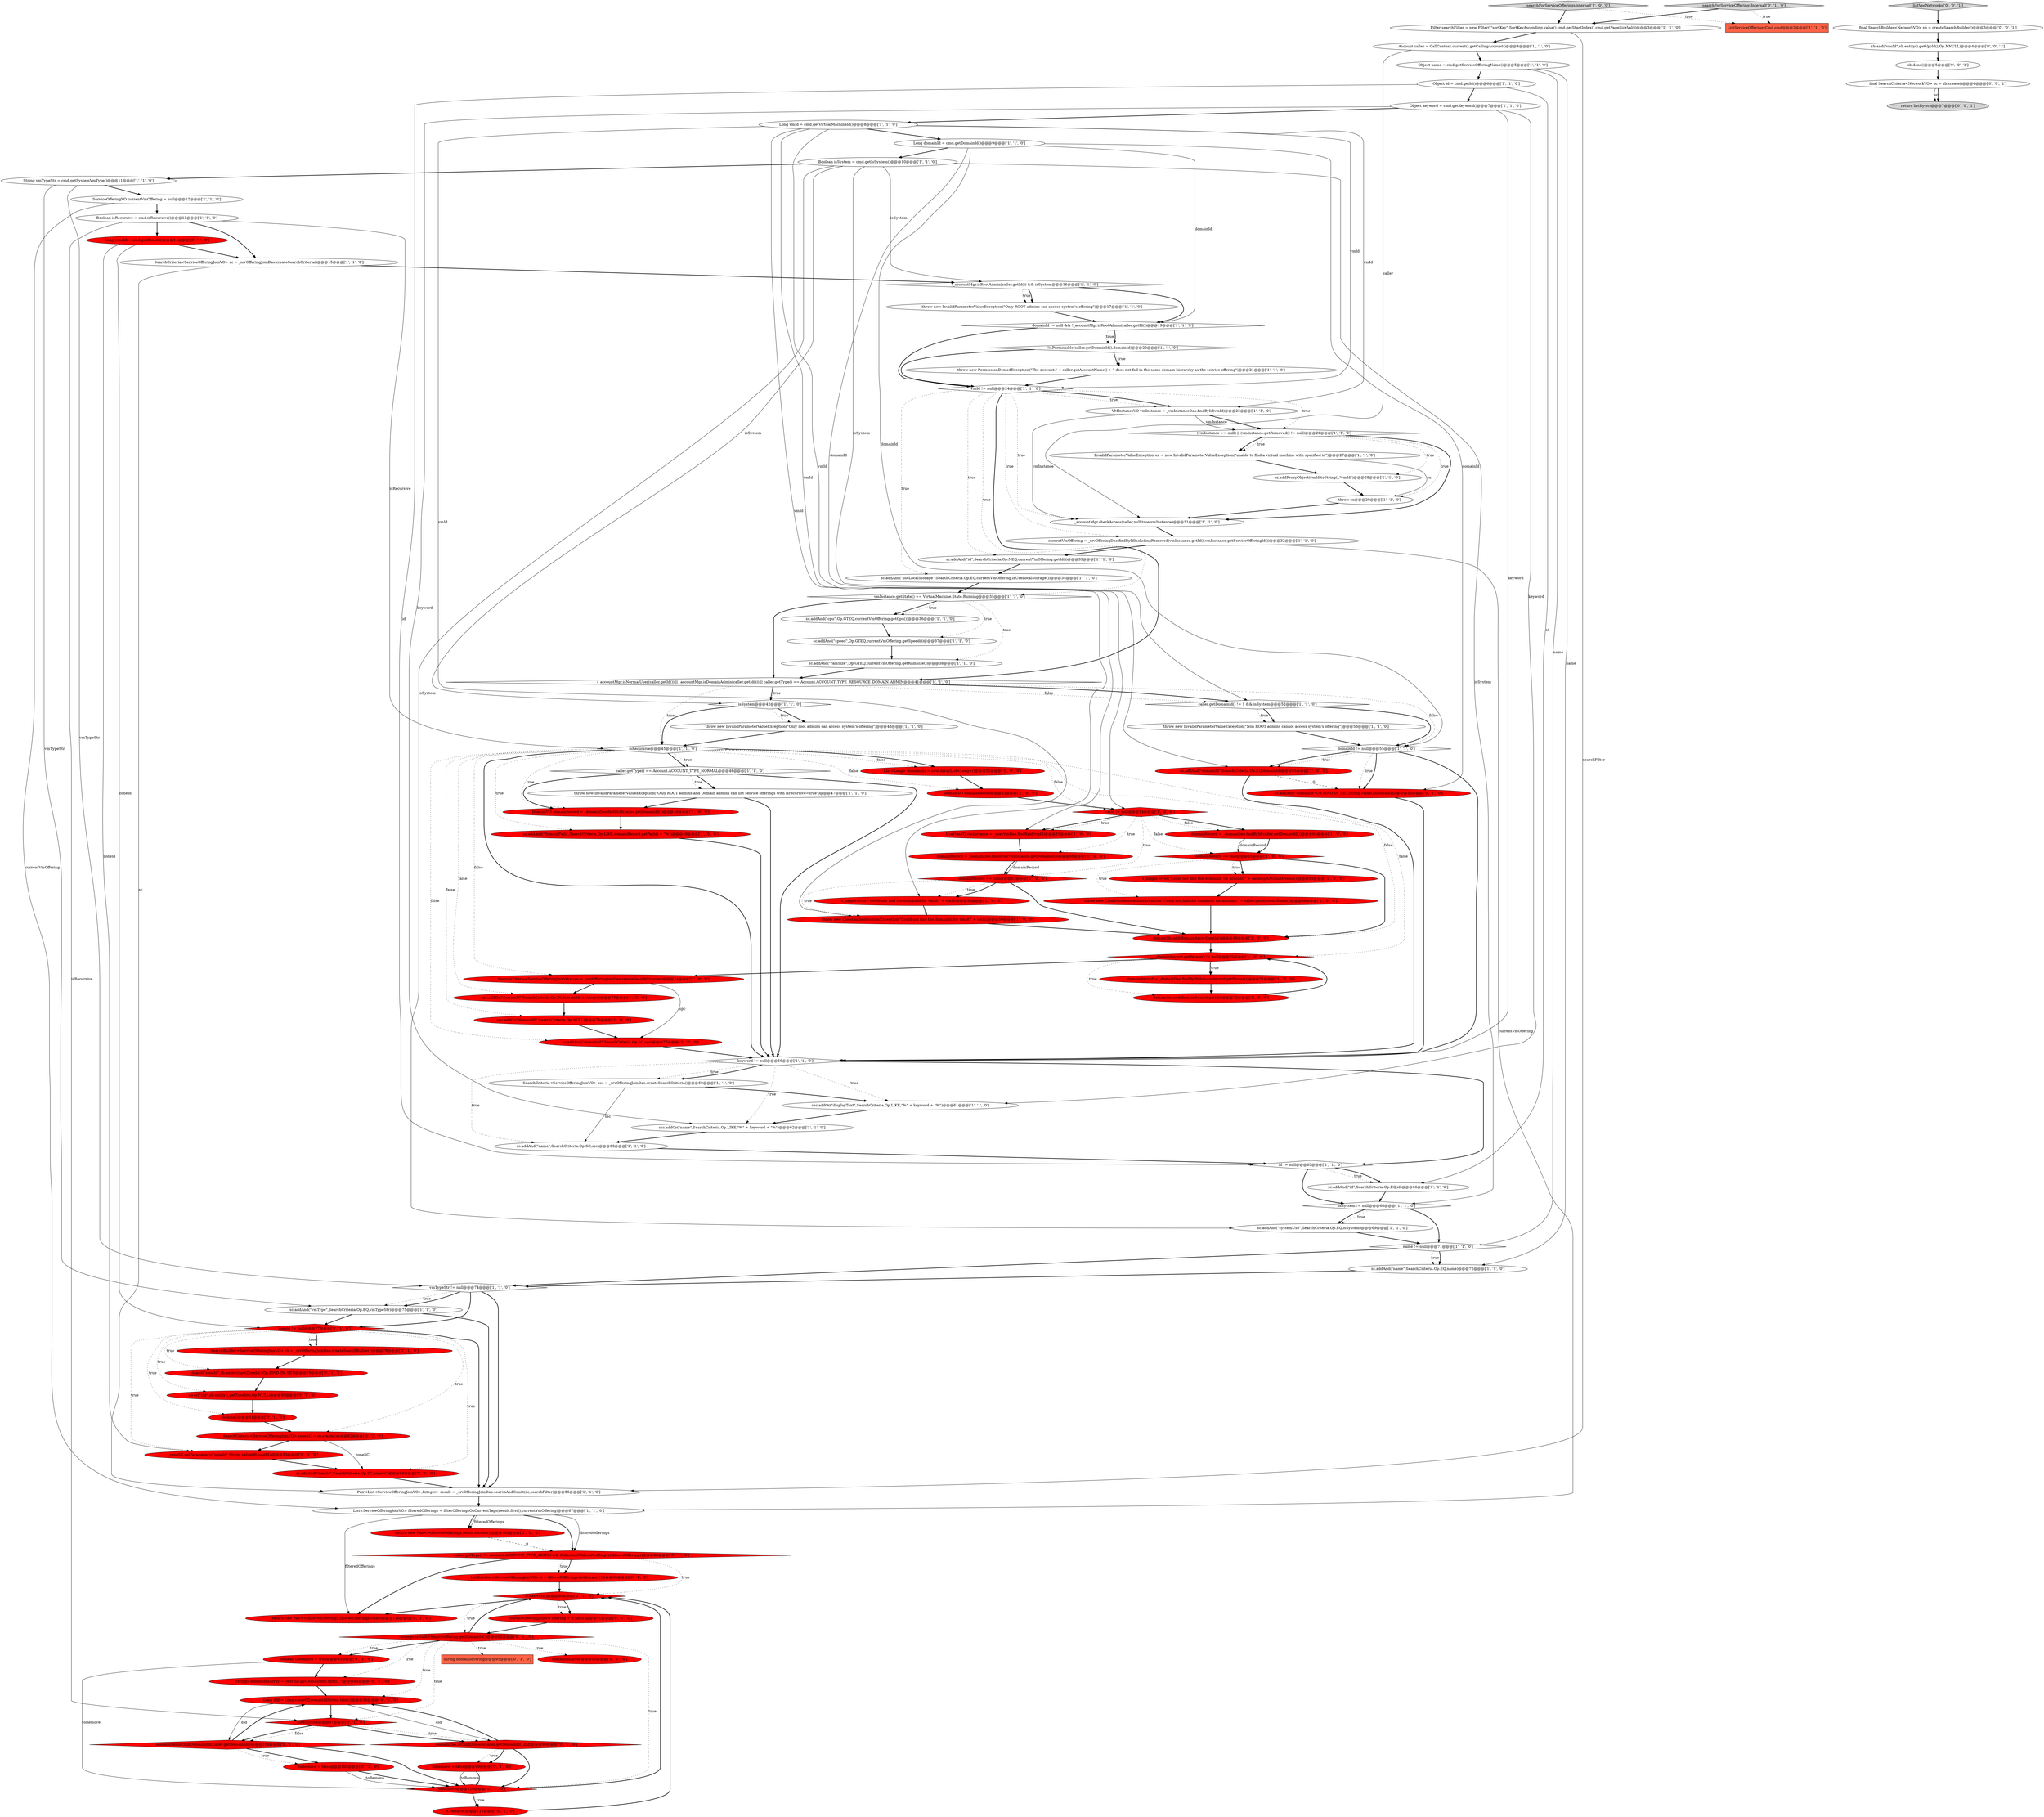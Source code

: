 digraph {
60 [style = filled, label = "DomainVO domainRecord@@@53@@@['1', '0', '0']", fillcolor = red, shape = ellipse image = "AAA1AAABBB1BBB"];
106 [style = filled, label = "sb.or(\"zId\",sb.entity().getZoneId(),Op.NULL)@@@80@@@['0', '1', '0']", fillcolor = red, shape = ellipse image = "AAA1AAABBB2BBB"];
93 [style = filled, label = "!Strings.isNullOrEmpty(offering.getDomainId())@@@92@@@['0', '1', '0']", fillcolor = red, shape = diamond image = "AAA1AAABBB2BBB"];
105 [style = filled, label = "domainIdsArray@@@95@@@['0', '1', '0']", fillcolor = red, shape = ellipse image = "AAA1AAABBB2BBB"];
28 [style = filled, label = "s_logger.error(\"Could not find the domainId for account:\" + caller.getAccountName())@@@65@@@['1', '0', '0']", fillcolor = red, shape = ellipse image = "AAA1AAABBB1BBB"];
27 [style = filled, label = "String vmTypeStr = cmd.getSystemVmType()@@@11@@@['1', '1', '0']", fillcolor = white, shape = ellipse image = "AAA0AAABBB1BBB"];
97 [style = filled, label = "_domainDao.isChildDomain(caller.getDomainId(),dId)@@@98@@@['0', '1', '0']", fillcolor = red, shape = diamond image = "AAA1AAABBB2BBB"];
46 [style = filled, label = "domainRecord.getParent() != null@@@70@@@['1', '0', '0']", fillcolor = red, shape = diamond image = "AAA1AAABBB1BBB"];
59 [style = filled, label = "sc.addAnd(\"useLocalStorage\",SearchCriteria.Op.EQ,currentVmOffering.isUseLocalStorage())@@@34@@@['1', '1', '0']", fillcolor = white, shape = ellipse image = "AAA0AAABBB1BBB"];
42 [style = filled, label = "isRecursive@@@45@@@['1', '1', '0']", fillcolor = white, shape = diamond image = "AAA0AAABBB1BBB"];
22 [style = filled, label = "vmId != null@@@24@@@['1', '1', '0']", fillcolor = white, shape = diamond image = "AAA0AAABBB1BBB"];
92 [style = filled, label = "sb.done()@@@81@@@['0', '1', '0']", fillcolor = red, shape = ellipse image = "AAA1AAABBB2BBB"];
96 [style = filled, label = "it.remove()@@@111@@@['0', '1', '0']", fillcolor = red, shape = ellipse image = "AAA1AAABBB2BBB"];
15 [style = filled, label = "isSystem != null@@@68@@@['1', '1', '0']", fillcolor = white, shape = diamond image = "AAA0AAABBB1BBB"];
34 [style = filled, label = "Long vmId = cmd.getVirtualMachineId()@@@8@@@['1', '1', '0']", fillcolor = white, shape = ellipse image = "AAA0AAABBB1BBB"];
4 [style = filled, label = "domainIds.add(domainRecord.getId())@@@72@@@['1', '0', '0']", fillcolor = red, shape = ellipse image = "AAA1AAABBB1BBB"];
54 [style = filled, label = "sc.addAnd(\"id\",SearchCriteria.Op.NEQ,currentVmOffering.getId())@@@33@@@['1', '1', '0']", fillcolor = white, shape = ellipse image = "AAA0AAABBB1BBB"];
3 [style = filled, label = "domainRecord == null@@@64@@@['1', '0', '0']", fillcolor = red, shape = diamond image = "AAA1AAABBB1BBB"];
10 [style = filled, label = "domainIds.add(domainRecord.getId())@@@69@@@['1', '0', '0']", fillcolor = red, shape = ellipse image = "AAA1AAABBB1BBB"];
13 [style = filled, label = "Object name = cmd.getServiceOfferingName()@@@5@@@['1', '1', '0']", fillcolor = white, shape = ellipse image = "AAA0AAABBB1BBB"];
18 [style = filled, label = "domainId != null && !_accountMgr.isRootAdmin(caller.getId())@@@19@@@['1', '1', '0']", fillcolor = white, shape = diamond image = "AAA0AAABBB1BBB"];
86 [style = filled, label = "it.hasNext()@@@90@@@['0', '1', '0']", fillcolor = red, shape = diamond image = "AAA1AAABBB2BBB"];
108 [style = filled, label = "String(( domainIdsArray = offering.getDomainId().split(\",\")@@@94@@@['0', '1', '0']", fillcolor = red, shape = ellipse image = "AAA1AAABBB2BBB"];
114 [style = filled, label = "listVpcNetworks['0', '0', '1']", fillcolor = lightgray, shape = diamond image = "AAA0AAABBB3BBB"];
57 [style = filled, label = "vmInstance.getState() == VirtualMachine.State.Running@@@35@@@['1', '1', '0']", fillcolor = white, shape = diamond image = "AAA0AAABBB1BBB"];
107 [style = filled, label = "Long zoneId = cmd.getZoneId()@@@14@@@['0', '1', '0']", fillcolor = red, shape = ellipse image = "AAA1AAABBB2BBB"];
74 [style = filled, label = "SearchCriteria<ServiceOfferingJoinVO> sc = _srvOfferingJoinDao.createSearchCriteria()@@@15@@@['1', '1', '0']", fillcolor = white, shape = ellipse image = "AAA0AAABBB1BBB"];
70 [style = filled, label = "throw new InvalidParameterValueException(\"Only ROOT admins can access system's offering\")@@@17@@@['1', '1', '0']", fillcolor = white, shape = ellipse image = "AAA0AAABBB1BBB"];
9 [style = filled, label = "List<Long> domainIds = new ArrayList<Long>()@@@52@@@['1', '0', '0']", fillcolor = red, shape = ellipse image = "AAA1AAABBB1BBB"];
36 [style = filled, label = "ServiceOfferingVO currentVmOffering = null@@@12@@@['1', '1', '0']", fillcolor = white, shape = ellipse image = "AAA0AAABBB1BBB"];
50 [style = filled, label = "return new Pair<>(filteredOfferings,result.second())@@@108@@@['1', '0', '0']", fillcolor = red, shape = ellipse image = "AAA1AAABBB1BBB"];
72 [style = filled, label = "searchForServiceOfferingsInternal['1', '0', '0']", fillcolor = lightgray, shape = diamond image = "AAA0AAABBB1BBB"];
98 [style = filled, label = "toRemove = false@@@99@@@['0', '1', '0']", fillcolor = red, shape = ellipse image = "AAA1AAABBB2BBB"];
26 [style = filled, label = "spc.addOr(\"domainId\",SearchCriteria.Op.NULL)@@@76@@@['1', '0', '0']", fillcolor = red, shape = ellipse image = "AAA1AAABBB1BBB"];
84 [style = filled, label = "searchForServiceOfferingsInternal['0', '1', '0']", fillcolor = lightgray, shape = diamond image = "AAA0AAABBB2BBB"];
61 [style = filled, label = "vmTypeStr != null@@@74@@@['1', '1', '0']", fillcolor = white, shape = diamond image = "AAA0AAABBB1BBB"];
14 [style = filled, label = "isSystem@@@42@@@['1', '1', '0']", fillcolor = white, shape = diamond image = "AAA0AAABBB1BBB"];
44 [style = filled, label = "throw new PermissionDeniedException(\"The account:\" + caller.getAccountName() + \" does not fall in the same domain hierarchy as the service offering\")@@@21@@@['1', '1', '0']", fillcolor = white, shape = ellipse image = "AAA0AAABBB1BBB"];
110 [style = filled, label = "final SearchCriteria<NetworkVO> sc = sb.create()@@@6@@@['0', '0', '1']", fillcolor = white, shape = ellipse image = "AAA0AAABBB3BBB"];
51 [style = filled, label = "vmId != null@@@54@@@['1', '0', '0']", fillcolor = red, shape = diamond image = "AAA1AAABBB1BBB"];
79 [style = filled, label = "DomainVO domainRecord = _domainDao.findById(caller.getDomainId())@@@48@@@['1', '0', '0']", fillcolor = red, shape = ellipse image = "AAA1AAABBB1BBB"];
47 [style = filled, label = "throw new CloudAuthenticationException(\"Could not find the domainId for account:\" + caller.getAccountName())@@@66@@@['1', '0', '0']", fillcolor = red, shape = ellipse image = "AAA1AAABBB1BBB"];
55 [style = filled, label = "id != null@@@65@@@['1', '1', '0']", fillcolor = white, shape = diamond image = "AAA0AAABBB1BBB"];
1 [style = filled, label = "sc.addAnd(\"domainPath\",SearchCriteria.Op.LIKE,domainRecord.getPath() + \"%\")@@@49@@@['1', '0', '0']", fillcolor = red, shape = ellipse image = "AAA1AAABBB1BBB"];
65 [style = filled, label = "domainRecord = _domainDao.findById(domainRecord.getParent())@@@71@@@['1', '0', '0']", fillcolor = red, shape = ellipse image = "AAA1AAABBB1BBB"];
17 [style = filled, label = "(_accountMgr.isNormalUser(caller.getId()) || _accountMgr.isDomainAdmin(caller.getId())) || caller.getType() == Account.ACCOUNT_TYPE_RESOURCE_DOMAIN_ADMIN@@@41@@@['1', '1', '0']", fillcolor = white, shape = diamond image = "AAA0AAABBB1BBB"];
89 [style = filled, label = "ServiceOfferingJoinVO offering = it.next()@@@91@@@['0', '1', '0']", fillcolor = red, shape = ellipse image = "AAA1AAABBB2BBB"];
6 [style = filled, label = "Boolean isSystem = cmd.getIsSystem()@@@10@@@['1', '1', '0']", fillcolor = white, shape = ellipse image = "AAA0AAABBB1BBB"];
69 [style = filled, label = "throw new CloudAuthenticationException(\"Could not find the domainId for vmId:\" + vmId)@@@59@@@['1', '0', '0']", fillcolor = red, shape = ellipse image = "AAA1AAABBB1BBB"];
62 [style = filled, label = "throw ex@@@29@@@['1', '1', '0']", fillcolor = white, shape = ellipse image = "AAA0AAABBB1BBB"];
94 [style = filled, label = "toRemove = false@@@105@@@['0', '1', '0']", fillcolor = red, shape = ellipse image = "AAA1AAABBB2BBB"];
80 [style = filled, label = "Object keyword = cmd.getKeyword()@@@7@@@['1', '1', '0']", fillcolor = white, shape = ellipse image = "AAA0AAABBB1BBB"];
38 [style = filled, label = "throw new InvalidParameterValueException(\"Non ROOT admins cannot access system's offering\")@@@53@@@['1', '1', '0']", fillcolor = white, shape = ellipse image = "AAA0AAABBB1BBB"];
7 [style = filled, label = "_accountMgr.checkAccess(caller,null,true,vmInstance)@@@31@@@['1', '1', '0']", fillcolor = white, shape = ellipse image = "AAA0AAABBB1BBB"];
77 [style = filled, label = "ex.addProxyObject(vmId.toString(),\"vmId\")@@@28@@@['1', '1', '0']", fillcolor = white, shape = ellipse image = "AAA0AAABBB1BBB"];
41 [style = filled, label = "Object id = cmd.getId()@@@6@@@['1', '1', '0']", fillcolor = white, shape = ellipse image = "AAA0AAABBB1BBB"];
113 [style = filled, label = "sb.and(\"vpcId\",sb.entity().getVpcId(),Op.NNULL)@@@4@@@['0', '0', '1']", fillcolor = white, shape = ellipse image = "AAA0AAABBB3BBB"];
112 [style = filled, label = "return listBy(sc)@@@7@@@['0', '0', '1']", fillcolor = lightgray, shape = ellipse image = "AAA0AAABBB3BBB"];
111 [style = filled, label = "final SearchBuilder<NetworkVO> sb = createSearchBuilder()@@@3@@@['0', '0', '1']", fillcolor = white, shape = ellipse image = "AAA0AAABBB3BBB"];
103 [style = filled, label = "_domainDao.isChildDomain(dId,caller.getDomainId())@@@104@@@['0', '1', '0']", fillcolor = red, shape = diamond image = "AAA1AAABBB2BBB"];
30 [style = filled, label = "throw new InvalidParameterValueException(\"Only ROOT admins and Domain admins can list service offerings with isrecursive=true\")@@@47@@@['1', '1', '0']", fillcolor = white, shape = ellipse image = "AAA0AAABBB1BBB"];
90 [style = filled, label = "isRecursive@@@97@@@['0', '1', '0']", fillcolor = red, shape = diamond image = "AAA1AAABBB2BBB"];
73 [style = filled, label = "Filter searchFilter = new Filter(,\"sortKey\",SortKeyAscending.value(),cmd.getStartIndex(),cmd.getPageSizeVal())@@@3@@@['1', '1', '0']", fillcolor = white, shape = ellipse image = "AAA0AAABBB1BBB"];
75 [style = filled, label = "List<ServiceOfferingJoinVO> filteredOfferings = filterOfferingsOnCurrentTags(result.first(),currentVmOffering)@@@87@@@['1', '1', '0']", fillcolor = white, shape = ellipse image = "AAA0AAABBB1BBB"];
102 [style = filled, label = "sb.and(\"zoneId\",sb.entity().getZoneId(),Op.FIND_IN_SET)@@@79@@@['0', '1', '0']", fillcolor = red, shape = ellipse image = "AAA1AAABBB2BBB"];
33 [style = filled, label = "keyword != null@@@59@@@['1', '1', '0']", fillcolor = white, shape = diamond image = "AAA0AAABBB1BBB"];
64 [style = filled, label = "SearchCriteria<ServiceOfferingJoinVO> spc = _srvOfferingJoinDao.createSearchCriteria()@@@74@@@['1', '0', '0']", fillcolor = red, shape = ellipse image = "AAA1AAABBB1BBB"];
23 [style = filled, label = "VMInstanceVO vmInstance = _vmInstanceDao.findById(vmId)@@@25@@@['1', '1', '0']", fillcolor = white, shape = ellipse image = "AAA0AAABBB1BBB"];
52 [style = filled, label = "ListServiceOfferingsCmd cmd@@@2@@@['1', '1', '0']", fillcolor = tomato, shape = box image = "AAA0AAABBB1BBB"];
88 [style = filled, label = "SearchCriteria<ServiceOfferingJoinVO> zoneSC = sb.create()@@@82@@@['0', '1', '0']", fillcolor = red, shape = ellipse image = "AAA1AAABBB2BBB"];
8 [style = filled, label = "s_logger.error(\"Could not find the domainId for vmId:\" + vmId)@@@58@@@['1', '0', '0']", fillcolor = red, shape = ellipse image = "AAA1AAABBB1BBB"];
100 [style = filled, label = "Long dId = Long.valueOf(domainIdString.trim())@@@96@@@['0', '1', '0']", fillcolor = red, shape = ellipse image = "AAA1AAABBB2BBB"];
83 [style = filled, label = "ListIterator<ServiceOfferingJoinVO> it = filteredOfferings.listIterator()@@@89@@@['0', '1', '0']", fillcolor = red, shape = ellipse image = "AAA1AAABBB2BBB"];
53 [style = filled, label = "sc.addAnd(\"vmType\",SearchCriteria.Op.EQ,vmTypeStr)@@@75@@@['1', '1', '0']", fillcolor = white, shape = ellipse image = "AAA0AAABBB1BBB"];
12 [style = filled, label = "caller.getType() == Account.ACCOUNT_TYPE_NORMAL@@@46@@@['1', '1', '0']", fillcolor = white, shape = diamond image = "AAA0AAABBB1BBB"];
0 [style = filled, label = "UserVmVO vmInstance = _userVmDao.findById(vmId)@@@55@@@['1', '0', '0']", fillcolor = red, shape = ellipse image = "AAA1AAABBB1BBB"];
66 [style = filled, label = "Long domainId = cmd.getDomainId()@@@9@@@['1', '1', '0']", fillcolor = white, shape = ellipse image = "AAA0AAABBB1BBB"];
29 [style = filled, label = "sc.addAnd(\"domainId\",SearchCriteria.Op.EQ,domainId)@@@85@@@['1', '0', '0']", fillcolor = red, shape = ellipse image = "AAA1AAABBB1BBB"];
99 [style = filled, label = "sc.addAnd(\"domainId\",Op.FIND_IN_SET,String.valueOf(domainId))@@@56@@@['0', '1', '0']", fillcolor = red, shape = ellipse image = "AAA1AAABBB2BBB"];
40 [style = filled, label = "Pair<List<ServiceOfferingJoinVO>,Integer> result = _srvOfferingJoinDao.searchAndCount(sc,searchFilter)@@@86@@@['1', '1', '0']", fillcolor = white, shape = ellipse image = "AAA0AAABBB1BBB"];
58 [style = filled, label = "currentVmOffering = _srvOfferingDao.findByIdIncludingRemoved(vmInstance.getId(),vmInstance.getServiceOfferingId())@@@32@@@['1', '1', '0']", fillcolor = white, shape = ellipse image = "AAA0AAABBB1BBB"];
39 [style = filled, label = "domainRecord = _domainDao.findById(vmInstance.getDomainId())@@@56@@@['1', '0', '0']", fillcolor = red, shape = ellipse image = "AAA1AAABBB1BBB"];
25 [style = filled, label = "!isPermissible(caller.getDomainId(),domainId)@@@20@@@['1', '1', '0']", fillcolor = white, shape = diamond image = "AAA0AAABBB1BBB"];
32 [style = filled, label = "ssc.addOr(\"name\",SearchCriteria.Op.LIKE,\"%\" + keyword + \"%\")@@@62@@@['1', '1', '0']", fillcolor = white, shape = ellipse image = "AAA0AAABBB1BBB"];
2 [style = filled, label = "!_accountMgr.isRootAdmin(caller.getId()) && isSystem@@@16@@@['1', '1', '0']", fillcolor = white, shape = diamond image = "AAA0AAABBB1BBB"];
49 [style = filled, label = "Boolean isRecursive = cmd.isRecursive()@@@13@@@['1', '1', '0']", fillcolor = white, shape = ellipse image = "AAA0AAABBB1BBB"];
81 [style = filled, label = "boolean toRemove = true@@@93@@@['0', '1', '0']", fillcolor = red, shape = ellipse image = "AAA1AAABBB2BBB"];
101 [style = filled, label = "zoneSC.setParameters(\"zoneId\",String.valueOf(zoneId))@@@83@@@['0', '1', '0']", fillcolor = red, shape = ellipse image = "AAA1AAABBB2BBB"];
95 [style = filled, label = "toRemove@@@110@@@['0', '1', '0']", fillcolor = red, shape = diamond image = "AAA1AAABBB2BBB"];
67 [style = filled, label = "sc.addAnd(\"domainId\",SearchCriteria.Op.SC,spc)@@@77@@@['1', '0', '0']", fillcolor = red, shape = ellipse image = "AAA1AAABBB1BBB"];
5 [style = filled, label = "ssc.addOr(\"displayText\",SearchCriteria.Op.LIKE,\"%\" + keyword + \"%\")@@@61@@@['1', '1', '0']", fillcolor = white, shape = ellipse image = "AAA0AAABBB1BBB"];
19 [style = filled, label = "sc.addAnd(\"ramSize\",Op.GTEQ,currentVmOffering.getRamSize())@@@38@@@['1', '1', '0']", fillcolor = white, shape = ellipse image = "AAA0AAABBB1BBB"];
48 [style = filled, label = "sc.addAnd(\"name\",SearchCriteria.Op.EQ,name)@@@72@@@['1', '1', '0']", fillcolor = white, shape = ellipse image = "AAA0AAABBB1BBB"];
68 [style = filled, label = "domainId != null@@@55@@@['1', '1', '0']", fillcolor = white, shape = diamond image = "AAA0AAABBB1BBB"];
21 [style = filled, label = "Account caller = CallContext.current().getCallingAccount()@@@4@@@['1', '1', '0']", fillcolor = white, shape = ellipse image = "AAA0AAABBB1BBB"];
24 [style = filled, label = "spc.addOr(\"domainId\",SearchCriteria.Op.IN,domainIds.toArray())@@@75@@@['1', '0', '0']", fillcolor = red, shape = ellipse image = "AAA1AAABBB1BBB"];
78 [style = filled, label = "sc.addAnd(\"cpu\",Op.GTEQ,currentVmOffering.getCpu())@@@36@@@['1', '1', '0']", fillcolor = white, shape = ellipse image = "AAA0AAABBB1BBB"];
45 [style = filled, label = "domainRecord = _domainDao.findById(caller.getDomainId())@@@63@@@['1', '0', '0']", fillcolor = red, shape = ellipse image = "AAA1AAABBB1BBB"];
85 [style = filled, label = "String domainIdString@@@95@@@['0', '1', '0']", fillcolor = tomato, shape = box image = "AAA0AAABBB2BBB"];
115 [style = filled, label = "sb.done()@@@5@@@['0', '0', '1']", fillcolor = white, shape = ellipse image = "AAA0AAABBB3BBB"];
16 [style = filled, label = "caller.getDomainId() != 1 && isSystem@@@52@@@['1', '1', '0']", fillcolor = white, shape = diamond image = "AAA0AAABBB1BBB"];
104 [style = filled, label = "sc.addAnd(\"zoneId\",SearchCriteria.Op.SC,zoneSC)@@@84@@@['0', '1', '0']", fillcolor = red, shape = ellipse image = "AAA1AAABBB2BBB"];
87 [style = filled, label = "zoneId != null@@@77@@@['0', '1', '0']", fillcolor = red, shape = diamond image = "AAA1AAABBB2BBB"];
37 [style = filled, label = "sc.addAnd(\"name\",SearchCriteria.Op.SC,ssc)@@@63@@@['1', '1', '0']", fillcolor = white, shape = ellipse image = "AAA0AAABBB1BBB"];
31 [style = filled, label = "InvalidParameterValueException ex = new InvalidParameterValueException(\"unable to find a virtual machine with specified id\")@@@27@@@['1', '1', '0']", fillcolor = white, shape = ellipse image = "AAA0AAABBB1BBB"];
76 [style = filled, label = "(vmInstance == null) || (vmInstance.getRemoved() != null)@@@26@@@['1', '1', '0']", fillcolor = white, shape = diamond image = "AAA0AAABBB1BBB"];
71 [style = filled, label = "sc.addAnd(\"speed\",Op.GTEQ,currentVmOffering.getSpeed())@@@37@@@['1', '1', '0']", fillcolor = white, shape = ellipse image = "AAA0AAABBB1BBB"];
56 [style = filled, label = "sc.addAnd(\"id\",SearchCriteria.Op.EQ,id)@@@66@@@['1', '1', '0']", fillcolor = white, shape = ellipse image = "AAA0AAABBB1BBB"];
43 [style = filled, label = "sc.addAnd(\"systemUse\",SearchCriteria.Op.EQ,isSystem)@@@69@@@['1', '1', '0']", fillcolor = white, shape = ellipse image = "AAA0AAABBB1BBB"];
109 [style = filled, label = "return new Pair<>(filteredOfferings,filteredOfferings.size())@@@116@@@['0', '1', '0']", fillcolor = red, shape = ellipse image = "AAA1AAABBB2BBB"];
11 [style = filled, label = "domainRecord == null@@@57@@@['1', '0', '0']", fillcolor = red, shape = diamond image = "AAA1AAABBB1BBB"];
82 [style = filled, label = "caller.getType() != Account.ACCOUNT_TYPE_ADMIN && CollectionUtils.isNotEmpty(filteredOfferings)@@@88@@@['0', '1', '0']", fillcolor = red, shape = diamond image = "AAA1AAABBB2BBB"];
35 [style = filled, label = "SearchCriteria<ServiceOfferingJoinVO> ssc = _srvOfferingJoinDao.createSearchCriteria()@@@60@@@['1', '1', '0']", fillcolor = white, shape = ellipse image = "AAA0AAABBB1BBB"];
20 [style = filled, label = "name != null@@@71@@@['1', '1', '0']", fillcolor = white, shape = diamond image = "AAA0AAABBB1BBB"];
91 [style = filled, label = "SearchBuilder<ServiceOfferingJoinVO> sb = _srvOfferingJoinDao.createSearchBuilder()@@@78@@@['0', '1', '0']", fillcolor = red, shape = ellipse image = "AAA1AAABBB2BBB"];
63 [style = filled, label = "throw new InvalidParameterValueException(\"Only root admins can access system's offering\")@@@43@@@['1', '1', '0']", fillcolor = white, shape = ellipse image = "AAA0AAABBB1BBB"];
75->82 [style = solid, label="filteredOfferings"];
97->98 [style = dotted, label="true"];
79->1 [style = bold, label=""];
32->37 [style = bold, label=""];
93->90 [style = dotted, label="true"];
25->22 [style = bold, label=""];
31->77 [style = bold, label=""];
42->9 [style = bold, label=""];
17->14 [style = dotted, label="true"];
59->57 [style = bold, label=""];
56->15 [style = bold, label=""];
73->21 [style = bold, label=""];
29->99 [style = dashed, label="0"];
47->10 [style = bold, label=""];
9->60 [style = bold, label=""];
48->61 [style = bold, label=""];
6->14 [style = solid, label="isSystem"];
93->86 [style = bold, label=""];
37->55 [style = bold, label=""];
34->22 [style = solid, label="vmId"];
114->111 [style = bold, label=""];
89->93 [style = bold, label=""];
23->76 [style = bold, label=""];
25->44 [style = bold, label=""];
58->75 [style = solid, label="currentVmOffering"];
74->2 [style = bold, label=""];
87->101 [style = dotted, label="true"];
81->95 [style = solid, label="toRemove"];
31->62 [style = solid, label="ex"];
39->11 [style = solid, label="domainRecord"];
49->90 [style = solid, label="isRecursive"];
1->33 [style = bold, label=""];
22->59 [style = dotted, label="true"];
18->22 [style = bold, label=""];
33->35 [style = dotted, label="true"];
30->79 [style = bold, label=""];
22->58 [style = dotted, label="true"];
41->80 [style = bold, label=""];
3->47 [style = dotted, label="true"];
57->78 [style = bold, label=""];
17->14 [style = bold, label=""];
13->48 [style = solid, label="name"];
62->7 [style = bold, label=""];
15->20 [style = bold, label=""];
20->48 [style = bold, label=""];
72->73 [style = bold, label=""];
42->64 [style = dotted, label="false"];
68->29 [style = dotted, label="true"];
15->43 [style = dotted, label="true"];
87->91 [style = dotted, label="true"];
66->18 [style = solid, label="domainId"];
40->75 [style = bold, label=""];
78->71 [style = bold, label=""];
104->40 [style = bold, label=""];
6->16 [style = solid, label="isSystem"];
45->3 [style = solid, label="domainRecord"];
76->31 [style = dotted, label="true"];
11->8 [style = dotted, label="true"];
90->103 [style = dotted, label="false"];
97->98 [style = bold, label=""];
16->38 [style = dotted, label="true"];
33->37 [style = dotted, label="true"];
87->92 [style = dotted, label="true"];
22->54 [style = dotted, label="true"];
57->19 [style = dotted, label="true"];
81->108 [style = bold, label=""];
17->16 [style = bold, label=""];
4->46 [style = bold, label=""];
83->86 [style = bold, label=""];
21->13 [style = bold, label=""];
77->62 [style = bold, label=""];
20->61 [style = bold, label=""];
60->51 [style = bold, label=""];
113->115 [style = bold, label=""];
25->44 [style = dotted, label="true"];
34->8 [style = solid, label="vmId"];
26->67 [style = bold, label=""];
82->83 [style = dotted, label="true"];
46->65 [style = dotted, label="true"];
34->51 [style = solid, label="vmId"];
100->97 [style = solid, label="dId"];
22->23 [style = dotted, label="true"];
80->33 [style = solid, label="keyword"];
33->32 [style = dotted, label="true"];
87->106 [style = dotted, label="true"];
41->55 [style = solid, label="id"];
61->53 [style = dotted, label="true"];
67->33 [style = bold, label=""];
22->7 [style = dotted, label="true"];
6->2 [style = solid, label="isSystem"];
94->95 [style = bold, label=""];
2->18 [style = bold, label=""];
51->0 [style = bold, label=""];
100->103 [style = solid, label="dId"];
17->68 [style = dotted, label="false"];
93->95 [style = dotted, label="true"];
87->88 [style = dotted, label="true"];
22->23 [style = bold, label=""];
80->5 [style = solid, label="keyword"];
58->54 [style = bold, label=""];
101->104 [style = bold, label=""];
38->68 [style = bold, label=""];
34->0 [style = solid, label="vmId"];
6->43 [style = solid, label="isSystem"];
108->100 [style = bold, label=""];
87->91 [style = bold, label=""];
35->5 [style = bold, label=""];
41->56 [style = solid, label="id"];
3->10 [style = bold, label=""];
11->69 [style = dotted, label="true"];
87->40 [style = bold, label=""];
86->89 [style = bold, label=""];
36->75 [style = solid, label="currentVmOffering"];
93->100 [style = dotted, label="true"];
66->99 [style = solid, label="domainId"];
17->16 [style = dotted, label="false"];
36->49 [style = bold, label=""];
103->100 [style = bold, label=""];
22->76 [style = dotted, label="true"];
57->71 [style = dotted, label="true"];
34->69 [style = solid, label="vmId"];
76->31 [style = bold, label=""];
53->87 [style = bold, label=""];
12->33 [style = bold, label=""];
18->25 [style = bold, label=""];
86->89 [style = dotted, label="true"];
54->59 [style = bold, label=""];
22->17 [style = bold, label=""];
11->8 [style = bold, label=""];
23->76 [style = solid, label="vmInstance"];
44->22 [style = bold, label=""];
68->29 [style = bold, label=""];
61->40 [style = bold, label=""];
107->101 [style = solid, label="zoneId"];
8->69 [style = bold, label=""];
20->48 [style = dotted, label="true"];
103->94 [style = dotted, label="true"];
107->87 [style = solid, label="zoneId"];
42->10 [style = dotted, label="false"];
75->82 [style = bold, label=""];
68->99 [style = dotted, label="true"];
71->19 [style = bold, label=""];
110->112 [style = solid, label="sc"];
72->52 [style = dotted, label="true"];
94->95 [style = solid, label="toRemove"];
2->70 [style = dotted, label="true"];
63->42 [style = bold, label=""];
0->39 [style = bold, label=""];
93->85 [style = dotted, label="true"];
90->97 [style = bold, label=""];
55->56 [style = dotted, label="true"];
57->17 [style = bold, label=""];
82->86 [style = dotted, label="true"];
12->79 [style = bold, label=""];
76->77 [style = dotted, label="true"];
30->33 [style = bold, label=""];
90->103 [style = bold, label=""];
6->15 [style = solid, label="isSystem"];
95->96 [style = dotted, label="true"];
93->81 [style = dotted, label="true"];
50->82 [style = dashed, label="0"];
28->47 [style = bold, label=""];
33->55 [style = bold, label=""];
51->39 [style = dotted, label="true"];
43->20 [style = bold, label=""];
14->42 [style = bold, label=""];
51->3 [style = dotted, label="false"];
91->102 [style = bold, label=""];
96->86 [style = bold, label=""];
53->40 [style = bold, label=""];
88->101 [style = bold, label=""];
68->99 [style = bold, label=""];
84->73 [style = bold, label=""];
19->17 [style = bold, label=""];
27->61 [style = solid, label="vmTypeStr"];
98->95 [style = solid, label="toRemove"];
51->0 [style = dotted, label="true"];
23->7 [style = solid, label="vmInstance"];
74->40 [style = solid, label="sc"];
16->68 [style = bold, label=""];
107->74 [style = bold, label=""];
82->83 [style = bold, label=""];
66->68 [style = solid, label="domainId"];
75->50 [style = solid, label="filteredOfferings"];
61->87 [style = bold, label=""];
14->63 [style = bold, label=""];
13->41 [style = bold, label=""];
5->32 [style = bold, label=""];
49->74 [style = bold, label=""];
100->90 [style = bold, label=""];
6->27 [style = bold, label=""];
24->26 [style = bold, label=""];
3->28 [style = bold, label=""];
97->95 [style = bold, label=""];
34->23 [style = solid, label="vmId"];
66->29 [style = solid, label="domainId"];
49->42 [style = solid, label="isRecursive"];
42->1 [style = dotted, label="true"];
86->93 [style = dotted, label="true"];
51->45 [style = bold, label=""];
17->42 [style = dotted, label="true"];
11->10 [style = bold, label=""];
49->107 [style = bold, label=""];
15->43 [style = bold, label=""];
55->15 [style = bold, label=""];
57->78 [style = dotted, label="true"];
42->67 [style = dotted, label="false"];
42->79 [style = dotted, label="true"];
80->32 [style = solid, label="keyword"];
69->10 [style = bold, label=""];
84->52 [style = dotted, label="true"];
111->113 [style = bold, label=""];
14->63 [style = dotted, label="true"];
42->9 [style = dotted, label="false"];
3->28 [style = dotted, label="true"];
46->4 [style = dotted, label="true"];
34->66 [style = bold, label=""];
80->34 [style = bold, label=""];
33->35 [style = bold, label=""];
98->95 [style = bold, label=""];
27->36 [style = bold, label=""];
42->46 [style = dotted, label="false"];
7->58 [style = bold, label=""];
95->86 [style = bold, label=""];
22->57 [style = dotted, label="true"];
18->25 [style = dotted, label="true"];
82->109 [style = bold, label=""];
45->3 [style = bold, label=""];
46->64 [style = bold, label=""];
103->94 [style = bold, label=""];
2->70 [style = bold, label=""];
102->106 [style = bold, label=""];
10->46 [style = bold, label=""];
68->33 [style = bold, label=""];
75->50 [style = bold, label=""];
64->67 [style = solid, label="spc"];
66->6 [style = bold, label=""];
92->88 [style = bold, label=""];
65->4 [style = bold, label=""];
42->33 [style = bold, label=""];
12->30 [style = bold, label=""];
87->102 [style = dotted, label="true"];
42->12 [style = bold, label=""];
64->24 [style = bold, label=""];
21->7 [style = solid, label="caller"];
93->105 [style = dotted, label="true"];
39->11 [style = bold, label=""];
93->81 [style = bold, label=""];
73->40 [style = solid, label="searchFilter"];
93->108 [style = dotted, label="true"];
42->60 [style = dotted, label="false"];
12->30 [style = dotted, label="true"];
55->56 [style = bold, label=""];
51->45 [style = dotted, label="false"];
42->12 [style = dotted, label="true"];
61->53 [style = bold, label=""];
29->33 [style = bold, label=""];
42->26 [style = dotted, label="false"];
76->7 [style = bold, label=""];
42->51 [style = dotted, label="false"];
35->37 [style = solid, label="ssc"];
33->5 [style = dotted, label="true"];
87->104 [style = dotted, label="true"];
95->96 [style = bold, label=""];
88->104 [style = solid, label="zoneSC"];
42->24 [style = dotted, label="false"];
75->109 [style = solid, label="filteredOfferings"];
97->100 [style = bold, label=""];
27->53 [style = solid, label="vmTypeStr"];
99->33 [style = bold, label=""];
115->110 [style = bold, label=""];
90->97 [style = dotted, label="true"];
86->109 [style = bold, label=""];
46->65 [style = bold, label=""];
70->18 [style = bold, label=""];
76->62 [style = dotted, label="true"];
103->95 [style = bold, label=""];
51->11 [style = dotted, label="true"];
16->38 [style = bold, label=""];
13->20 [style = solid, label="name"];
106->92 [style = bold, label=""];
110->112 [style = bold, label=""];
}
